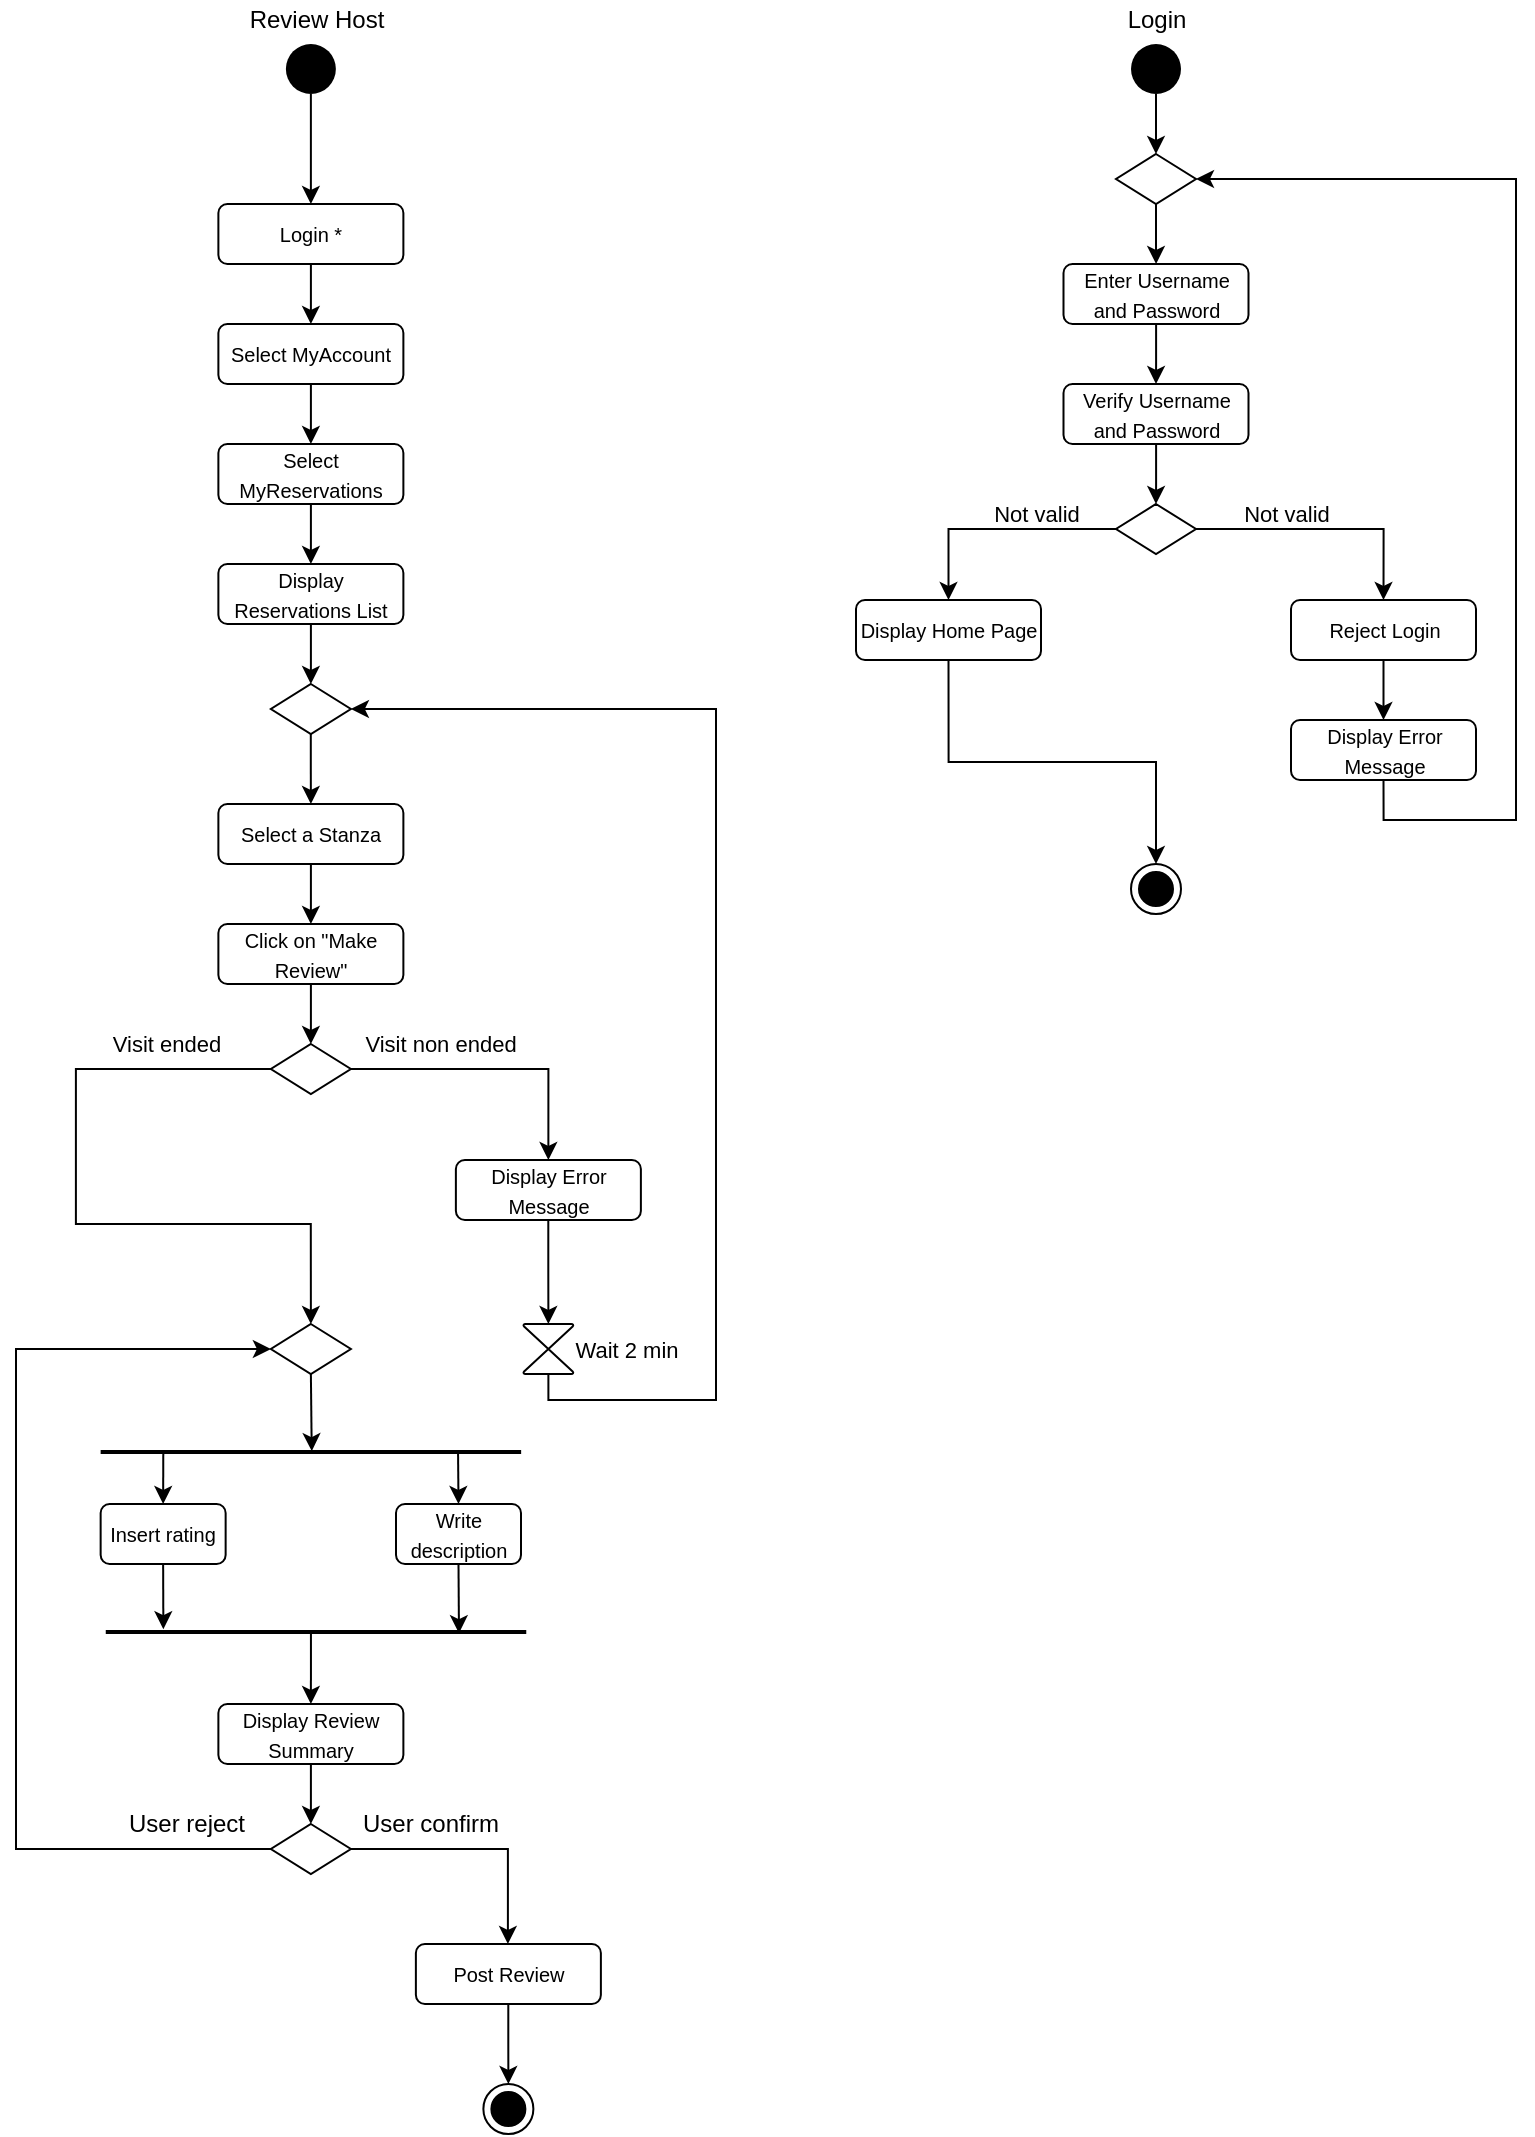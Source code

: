 <mxfile version="14.0.3" type="github">
  <diagram id="H5IA_fxO9X-dKAMKV9YF" name="Page-1">
    <mxGraphModel dx="1185" dy="635" grid="1" gridSize="10" guides="1" tooltips="1" connect="1" arrows="1" fold="1" page="1" pageScale="1" pageWidth="827" pageHeight="1169" math="0" shadow="0">
      <root>
        <mxCell id="0" />
        <mxCell id="1" parent="0" />
        <mxCell id="coR2YGzdEhiw7b8zGxlB-16" style="edgeStyle=orthogonalEdgeStyle;rounded=0;orthogonalLoop=1;jettySize=auto;html=1;entryX=0.5;entryY=0;entryDx=0;entryDy=0;" parent="1" source="coR2YGzdEhiw7b8zGxlB-1" target="coR2YGzdEhiw7b8zGxlB-6" edge="1">
          <mxGeometry relative="1" as="geometry" />
        </mxCell>
        <mxCell id="coR2YGzdEhiw7b8zGxlB-1" value="&lt;font style=&quot;font-size: 10px&quot;&gt;Login *&lt;/font&gt;" style="rounded=1;whiteSpace=wrap;html=1;strokeWidth=1;" parent="1" vertex="1">
          <mxGeometry x="151.19" y="142" width="92.5" height="30" as="geometry" />
        </mxCell>
        <mxCell id="coR2YGzdEhiw7b8zGxlB-15" style="edgeStyle=orthogonalEdgeStyle;rounded=0;orthogonalLoop=1;jettySize=auto;html=1;exitX=0.5;exitY=1;exitDx=0;exitDy=0;entryX=0.5;entryY=0;entryDx=0;entryDy=0;" parent="1" source="coR2YGzdEhiw7b8zGxlB-2" target="coR2YGzdEhiw7b8zGxlB-1" edge="1">
          <mxGeometry relative="1" as="geometry" />
        </mxCell>
        <mxCell id="coR2YGzdEhiw7b8zGxlB-2" value="" style="ellipse;fillColor=#000000;strokeColor=none;" parent="1" vertex="1">
          <mxGeometry x="184.94" y="62" width="25" height="25" as="geometry" />
        </mxCell>
        <mxCell id="coR2YGzdEhiw7b8zGxlB-3" value="" style="ellipse;html=1;shape=endState;fillColor=#000000;strokeColor=#000000;" parent="1" vertex="1">
          <mxGeometry x="283.69" y="1082" width="25" height="25" as="geometry" />
        </mxCell>
        <mxCell id="coR2YGzdEhiw7b8zGxlB-26" style="edgeStyle=orthogonalEdgeStyle;rounded=0;orthogonalLoop=1;jettySize=auto;html=1;entryX=0.5;entryY=0;entryDx=0;entryDy=0;entryPerimeter=0;" parent="1" source="coR2YGzdEhiw7b8zGxlB-5" target="coR2YGzdEhiw7b8zGxlB-25" edge="1">
          <mxGeometry relative="1" as="geometry" />
        </mxCell>
        <mxCell id="coR2YGzdEhiw7b8zGxlB-5" value="&lt;font style=&quot;font-size: 10px&quot;&gt;Display Reservations List&lt;/font&gt;" style="rounded=1;whiteSpace=wrap;html=1;strokeWidth=1;" parent="1" vertex="1">
          <mxGeometry x="151.19" y="322" width="92.5" height="30" as="geometry" />
        </mxCell>
        <mxCell id="coR2YGzdEhiw7b8zGxlB-17" style="edgeStyle=orthogonalEdgeStyle;rounded=0;orthogonalLoop=1;jettySize=auto;html=1;entryX=0.5;entryY=0;entryDx=0;entryDy=0;" parent="1" source="coR2YGzdEhiw7b8zGxlB-6" target="coR2YGzdEhiw7b8zGxlB-7" edge="1">
          <mxGeometry relative="1" as="geometry" />
        </mxCell>
        <mxCell id="coR2YGzdEhiw7b8zGxlB-6" value="&lt;span style=&quot;font-size: 10px&quot;&gt;Select MyAccount&lt;/span&gt;" style="rounded=1;whiteSpace=wrap;html=1;strokeWidth=1;" parent="1" vertex="1">
          <mxGeometry x="151.19" y="202" width="92.5" height="30" as="geometry" />
        </mxCell>
        <mxCell id="coR2YGzdEhiw7b8zGxlB-18" style="edgeStyle=orthogonalEdgeStyle;rounded=0;orthogonalLoop=1;jettySize=auto;html=1;entryX=0.5;entryY=0;entryDx=0;entryDy=0;" parent="1" source="coR2YGzdEhiw7b8zGxlB-7" target="coR2YGzdEhiw7b8zGxlB-5" edge="1">
          <mxGeometry relative="1" as="geometry" />
        </mxCell>
        <mxCell id="coR2YGzdEhiw7b8zGxlB-7" value="&lt;span style=&quot;font-size: 10px&quot;&gt;Select MyReservations&lt;/span&gt;" style="rounded=1;whiteSpace=wrap;html=1;strokeWidth=1;" parent="1" vertex="1">
          <mxGeometry x="151.19" y="262" width="92.5" height="30" as="geometry" />
        </mxCell>
        <mxCell id="coR2YGzdEhiw7b8zGxlB-20" style="edgeStyle=orthogonalEdgeStyle;rounded=0;orthogonalLoop=1;jettySize=auto;html=1;entryX=0.5;entryY=0;entryDx=0;entryDy=0;" parent="1" source="coR2YGzdEhiw7b8zGxlB-9" target="coR2YGzdEhiw7b8zGxlB-10" edge="1">
          <mxGeometry relative="1" as="geometry" />
        </mxCell>
        <mxCell id="coR2YGzdEhiw7b8zGxlB-9" value="&lt;span style=&quot;font-size: 10px&quot;&gt;Select a Stanza&lt;br&gt;&lt;/span&gt;" style="rounded=1;whiteSpace=wrap;html=1;strokeWidth=1;" parent="1" vertex="1">
          <mxGeometry x="151.19" y="442" width="92.5" height="30" as="geometry" />
        </mxCell>
        <mxCell id="coR2YGzdEhiw7b8zGxlB-21" style="edgeStyle=orthogonalEdgeStyle;rounded=0;orthogonalLoop=1;jettySize=auto;html=1;entryX=0.5;entryY=0;entryDx=0;entryDy=0;entryPerimeter=0;" parent="1" source="coR2YGzdEhiw7b8zGxlB-10" target="coR2YGzdEhiw7b8zGxlB-11" edge="1">
          <mxGeometry relative="1" as="geometry" />
        </mxCell>
        <mxCell id="coR2YGzdEhiw7b8zGxlB-10" value="&lt;span style=&quot;font-size: 10px&quot;&gt;Click on &quot;Make Review&quot;&lt;/span&gt;" style="rounded=1;whiteSpace=wrap;html=1;strokeWidth=1;" parent="1" vertex="1">
          <mxGeometry x="151.19" y="502" width="92.5" height="30" as="geometry" />
        </mxCell>
        <mxCell id="coR2YGzdEhiw7b8zGxlB-13" style="edgeStyle=orthogonalEdgeStyle;rounded=0;orthogonalLoop=1;jettySize=auto;html=1;exitX=0;exitY=0.5;exitDx=0;exitDy=0;exitPerimeter=0;entryX=0.5;entryY=0;entryDx=0;entryDy=0;entryPerimeter=0;" parent="1" source="coR2YGzdEhiw7b8zGxlB-11" target="coR2YGzdEhiw7b8zGxlB-56" edge="1">
          <mxGeometry relative="1" as="geometry">
            <mxPoint x="196.94" y="692" as="targetPoint" />
            <Array as="points">
              <mxPoint x="79.94" y="574" />
              <mxPoint x="79.94" y="652" />
              <mxPoint x="197.94" y="652" />
            </Array>
          </mxGeometry>
        </mxCell>
        <mxCell id="coR2YGzdEhiw7b8zGxlB-14" style="edgeStyle=orthogonalEdgeStyle;rounded=0;orthogonalLoop=1;jettySize=auto;html=1;exitX=1;exitY=0.5;exitDx=0;exitDy=0;exitPerimeter=0;entryX=0.5;entryY=0;entryDx=0;entryDy=0;" parent="1" source="coR2YGzdEhiw7b8zGxlB-11" target="coR2YGzdEhiw7b8zGxlB-24" edge="1">
          <mxGeometry relative="1" as="geometry">
            <mxPoint x="319.94" y="642" as="targetPoint" />
          </mxGeometry>
        </mxCell>
        <mxCell id="coR2YGzdEhiw7b8zGxlB-11" value="" style="strokeWidth=1;html=1;shape=mxgraph.flowchart.decision;whiteSpace=wrap;fillColor=#ffffff;" parent="1" vertex="1">
          <mxGeometry x="177.44" y="562" width="40" height="25" as="geometry" />
        </mxCell>
        <mxCell id="coR2YGzdEhiw7b8zGxlB-22" value="&lt;font style=&quot;font-size: 11px&quot;&gt;Visit non ended&lt;/font&gt;" style="text;html=1;align=center;verticalAlign=middle;resizable=0;points=[];autosize=1;" parent="1" vertex="1">
          <mxGeometry x="217.44" y="552" width="90" height="20" as="geometry" />
        </mxCell>
        <mxCell id="coR2YGzdEhiw7b8zGxlB-23" value="&lt;font style=&quot;font-size: 11px&quot;&gt;Visit ended&lt;/font&gt;" style="text;html=1;align=center;verticalAlign=middle;resizable=0;points=[];autosize=1;" parent="1" vertex="1">
          <mxGeometry x="89.94" y="552" width="70" height="20" as="geometry" />
        </mxCell>
        <mxCell id="coR2YGzdEhiw7b8zGxlB-28" style="edgeStyle=orthogonalEdgeStyle;rounded=0;orthogonalLoop=1;jettySize=auto;html=1;entryX=1;entryY=0.5;entryDx=0;entryDy=0;entryPerimeter=0;exitX=0.5;exitY=1;exitDx=0;exitDy=0;exitPerimeter=0;" parent="1" source="coR2YGzdEhiw7b8zGxlB-29" target="coR2YGzdEhiw7b8zGxlB-25" edge="1">
          <mxGeometry relative="1" as="geometry">
            <mxPoint x="389.94" y="382" as="targetPoint" />
            <mxPoint x="379.94" y="742" as="sourcePoint" />
            <Array as="points">
              <mxPoint x="316" y="740" />
              <mxPoint x="400" y="740" />
              <mxPoint x="400" y="395" />
            </Array>
          </mxGeometry>
        </mxCell>
        <mxCell id="coR2YGzdEhiw7b8zGxlB-30" style="edgeStyle=orthogonalEdgeStyle;rounded=0;orthogonalLoop=1;jettySize=auto;html=1;entryX=0.5;entryY=0;entryDx=0;entryDy=0;entryPerimeter=0;" parent="1" source="coR2YGzdEhiw7b8zGxlB-24" target="coR2YGzdEhiw7b8zGxlB-29" edge="1">
          <mxGeometry relative="1" as="geometry" />
        </mxCell>
        <mxCell id="coR2YGzdEhiw7b8zGxlB-24" value="&lt;span style=&quot;font-size: 10px&quot;&gt;Display Error Message&lt;/span&gt;" style="rounded=1;whiteSpace=wrap;html=1;strokeWidth=1;" parent="1" vertex="1">
          <mxGeometry x="269.94" y="620" width="92.5" height="30" as="geometry" />
        </mxCell>
        <mxCell id="coR2YGzdEhiw7b8zGxlB-27" style="edgeStyle=orthogonalEdgeStyle;rounded=0;orthogonalLoop=1;jettySize=auto;html=1;entryX=0.5;entryY=0;entryDx=0;entryDy=0;" parent="1" source="coR2YGzdEhiw7b8zGxlB-25" target="coR2YGzdEhiw7b8zGxlB-9" edge="1">
          <mxGeometry relative="1" as="geometry" />
        </mxCell>
        <mxCell id="coR2YGzdEhiw7b8zGxlB-25" value="" style="strokeWidth=1;html=1;shape=mxgraph.flowchart.decision;whiteSpace=wrap;fillColor=#ffffff;" parent="1" vertex="1">
          <mxGeometry x="177.44" y="382" width="40" height="25" as="geometry" />
        </mxCell>
        <mxCell id="coR2YGzdEhiw7b8zGxlB-29" value="" style="verticalLabelPosition=bottom;verticalAlign=top;html=1;shape=mxgraph.flowchart.collate;strokeWidth=1;fillColor=#ffffff;" parent="1" vertex="1">
          <mxGeometry x="303.69" y="702" width="25" height="25" as="geometry" />
        </mxCell>
        <mxCell id="coR2YGzdEhiw7b8zGxlB-31" value="&lt;font style=&quot;font-size: 11px&quot;&gt;Wait 2 min&lt;/font&gt;" style="text;html=1;align=center;verticalAlign=middle;resizable=0;points=[];autosize=1;" parent="1" vertex="1">
          <mxGeometry x="319.94" y="704.5" width="70" height="20" as="geometry" />
        </mxCell>
        <mxCell id="coR2YGzdEhiw7b8zGxlB-32" value="" style="line;strokeWidth=2;fillColor=none;align=left;verticalAlign=middle;spacingTop=-1;spacingLeft=3;spacingRight=3;rotatable=0;labelPosition=right;points=[];portConstraint=eastwest;" parent="1" vertex="1">
          <mxGeometry x="92.32" y="762" width="210.25" height="8" as="geometry" />
        </mxCell>
        <mxCell id="-LTYdJAcWJrK8zUrz1JS-1" style="edgeStyle=orthogonalEdgeStyle;rounded=0;orthogonalLoop=1;jettySize=auto;html=1;exitX=0.5;exitY=1;exitDx=0;exitDy=0;entryX=0.137;entryY=0.323;entryDx=0;entryDy=0;entryPerimeter=0;" parent="1" source="coR2YGzdEhiw7b8zGxlB-33" target="coR2YGzdEhiw7b8zGxlB-35" edge="1">
          <mxGeometry relative="1" as="geometry" />
        </mxCell>
        <mxCell id="coR2YGzdEhiw7b8zGxlB-33" value="&lt;span style=&quot;font-size: 10px&quot;&gt;Insert rating&lt;/span&gt;" style="rounded=1;whiteSpace=wrap;html=1;strokeWidth=1;" parent="1" vertex="1">
          <mxGeometry x="92.32" y="792" width="62.5" height="30" as="geometry" />
        </mxCell>
        <mxCell id="coR2YGzdEhiw7b8zGxlB-34" value="&lt;span style=&quot;font-size: 10px&quot;&gt;Write description&lt;/span&gt;" style="rounded=1;whiteSpace=wrap;html=1;strokeWidth=1;" parent="1" vertex="1">
          <mxGeometry x="240" y="792" width="62.5" height="30" as="geometry" />
        </mxCell>
        <mxCell id="coR2YGzdEhiw7b8zGxlB-35" value="" style="line;strokeWidth=2;fillColor=none;align=left;verticalAlign=middle;spacingTop=-1;spacingLeft=3;spacingRight=3;rotatable=0;labelPosition=right;points=[];portConstraint=eastwest;" parent="1" vertex="1">
          <mxGeometry x="94.88" y="852" width="210.25" height="8" as="geometry" />
        </mxCell>
        <mxCell id="coR2YGzdEhiw7b8zGxlB-41" value="" style="endArrow=classic;html=1;entryX=0.5;entryY=0;entryDx=0;entryDy=0;exitX=0.149;exitY=0.585;exitDx=0;exitDy=0;exitPerimeter=0;" parent="1" source="coR2YGzdEhiw7b8zGxlB-32" target="coR2YGzdEhiw7b8zGxlB-33" edge="1">
          <mxGeometry width="50" height="50" relative="1" as="geometry">
            <mxPoint x="124" y="770" as="sourcePoint" />
            <mxPoint x="201.19" y="714.5" as="targetPoint" />
          </mxGeometry>
        </mxCell>
        <mxCell id="coR2YGzdEhiw7b8zGxlB-42" value="" style="endArrow=classic;html=1;entryX=0.5;entryY=0;entryDx=0;entryDy=0;exitX=0.85;exitY=0.525;exitDx=0;exitDy=0;exitPerimeter=0;" parent="1" source="coR2YGzdEhiw7b8zGxlB-32" target="coR2YGzdEhiw7b8zGxlB-34" edge="1">
          <mxGeometry width="50" height="50" relative="1" as="geometry">
            <mxPoint x="270" y="780" as="sourcePoint" />
            <mxPoint x="244" y="792.0" as="targetPoint" />
          </mxGeometry>
        </mxCell>
        <mxCell id="coR2YGzdEhiw7b8zGxlB-43" value="" style="endArrow=classic;html=1;exitX=0.5;exitY=1;exitDx=0;exitDy=0;entryX=0.84;entryY=0.575;entryDx=0;entryDy=0;entryPerimeter=0;" parent="1" source="coR2YGzdEhiw7b8zGxlB-34" target="coR2YGzdEhiw7b8zGxlB-35" edge="1">
          <mxGeometry width="50" height="50" relative="1" as="geometry">
            <mxPoint x="243.687" y="821.998" as="sourcePoint" />
            <mxPoint x="244.0" y="847.47" as="targetPoint" />
          </mxGeometry>
        </mxCell>
        <mxCell id="coR2YGzdEhiw7b8zGxlB-45" value="" style="endArrow=classic;html=1;entryX=0.5;entryY=0;entryDx=0;entryDy=0;exitX=0.488;exitY=0.585;exitDx=0;exitDy=0;exitPerimeter=0;" parent="1" source="coR2YGzdEhiw7b8zGxlB-35" target="coR2YGzdEhiw7b8zGxlB-48" edge="1">
          <mxGeometry width="50" height="50" relative="1" as="geometry">
            <mxPoint x="197" y="860" as="sourcePoint" />
            <mxPoint x="197.94" y="882" as="targetPoint" />
          </mxGeometry>
        </mxCell>
        <mxCell id="coR2YGzdEhiw7b8zGxlB-50" style="edgeStyle=orthogonalEdgeStyle;rounded=0;orthogonalLoop=1;jettySize=auto;html=1;entryX=0.5;entryY=0;entryDx=0;entryDy=0;entryPerimeter=0;" parent="1" source="coR2YGzdEhiw7b8zGxlB-48" target="coR2YGzdEhiw7b8zGxlB-49" edge="1">
          <mxGeometry relative="1" as="geometry" />
        </mxCell>
        <mxCell id="coR2YGzdEhiw7b8zGxlB-48" value="&lt;span style=&quot;font-size: 10px&quot;&gt;Display Review Summary&lt;/span&gt;" style="rounded=1;whiteSpace=wrap;html=1;strokeWidth=1;" parent="1" vertex="1">
          <mxGeometry x="151.19" y="892" width="92.5" height="30" as="geometry" />
        </mxCell>
        <mxCell id="coR2YGzdEhiw7b8zGxlB-51" style="edgeStyle=orthogonalEdgeStyle;rounded=0;orthogonalLoop=1;jettySize=auto;html=1;exitX=1;exitY=0.5;exitDx=0;exitDy=0;exitPerimeter=0;entryX=0.5;entryY=0;entryDx=0;entryDy=0;" parent="1" source="coR2YGzdEhiw7b8zGxlB-49" target="coR2YGzdEhiw7b8zGxlB-54" edge="1">
          <mxGeometry relative="1" as="geometry">
            <mxPoint x="299.94" y="1002" as="targetPoint" />
            <Array as="points">
              <mxPoint x="295.94" y="965" />
              <mxPoint x="295.94" y="1012" />
            </Array>
          </mxGeometry>
        </mxCell>
        <mxCell id="coR2YGzdEhiw7b8zGxlB-58" style="edgeStyle=orthogonalEdgeStyle;rounded=0;orthogonalLoop=1;jettySize=auto;html=1;exitX=0;exitY=0.5;exitDx=0;exitDy=0;exitPerimeter=0;entryX=0;entryY=0.5;entryDx=0;entryDy=0;entryPerimeter=0;" parent="1" source="coR2YGzdEhiw7b8zGxlB-49" target="coR2YGzdEhiw7b8zGxlB-56" edge="1">
          <mxGeometry relative="1" as="geometry">
            <Array as="points">
              <mxPoint x="50" y="965" />
              <mxPoint x="50" y="715" />
            </Array>
          </mxGeometry>
        </mxCell>
        <mxCell id="coR2YGzdEhiw7b8zGxlB-49" value="" style="strokeWidth=1;html=1;shape=mxgraph.flowchart.decision;whiteSpace=wrap;fillColor=#ffffff;" parent="1" vertex="1">
          <mxGeometry x="177.44" y="952" width="40" height="25" as="geometry" />
        </mxCell>
        <mxCell id="coR2YGzdEhiw7b8zGxlB-52" value="User confirm" style="text;html=1;align=center;verticalAlign=middle;resizable=0;points=[];autosize=1;" parent="1" vertex="1">
          <mxGeometry x="217.44" y="942" width="80" height="20" as="geometry" />
        </mxCell>
        <mxCell id="coR2YGzdEhiw7b8zGxlB-55" style="edgeStyle=orthogonalEdgeStyle;rounded=0;orthogonalLoop=1;jettySize=auto;html=1;entryX=0.5;entryY=0;entryDx=0;entryDy=0;" parent="1" source="coR2YGzdEhiw7b8zGxlB-54" target="coR2YGzdEhiw7b8zGxlB-3" edge="1">
          <mxGeometry relative="1" as="geometry">
            <mxPoint x="296.19" y="1072" as="targetPoint" />
          </mxGeometry>
        </mxCell>
        <mxCell id="coR2YGzdEhiw7b8zGxlB-54" value="&lt;span style=&quot;font-size: 10px&quot;&gt;Post Review&lt;/span&gt;" style="rounded=1;whiteSpace=wrap;html=1;strokeWidth=1;" parent="1" vertex="1">
          <mxGeometry x="249.94" y="1012" width="92.5" height="30" as="geometry" />
        </mxCell>
        <mxCell id="coR2YGzdEhiw7b8zGxlB-57" style="edgeStyle=orthogonalEdgeStyle;rounded=0;orthogonalLoop=1;jettySize=auto;html=1;exitX=0.5;exitY=1;exitDx=0;exitDy=0;exitPerimeter=0;entryX=0.502;entryY=0.446;entryDx=0;entryDy=0;entryPerimeter=0;" parent="1" source="coR2YGzdEhiw7b8zGxlB-56" target="coR2YGzdEhiw7b8zGxlB-32" edge="1">
          <mxGeometry relative="1" as="geometry" />
        </mxCell>
        <mxCell id="coR2YGzdEhiw7b8zGxlB-56" value="" style="strokeWidth=1;html=1;shape=mxgraph.flowchart.decision;whiteSpace=wrap;fillColor=#ffffff;" parent="1" vertex="1">
          <mxGeometry x="177.44" y="702" width="40" height="25" as="geometry" />
        </mxCell>
        <mxCell id="coR2YGzdEhiw7b8zGxlB-59" value="User reject" style="text;html=1;align=center;verticalAlign=middle;resizable=0;points=[];autosize=1;" parent="1" vertex="1">
          <mxGeometry x="99.94" y="942" width="70" height="20" as="geometry" />
        </mxCell>
        <mxCell id="coR2YGzdEhiw7b8zGxlB-73" style="edgeStyle=orthogonalEdgeStyle;rounded=0;orthogonalLoop=1;jettySize=auto;html=1;entryX=0.5;entryY=0;entryDx=0;entryDy=0;entryPerimeter=0;" parent="1" source="coR2YGzdEhiw7b8zGxlB-61" target="coR2YGzdEhiw7b8zGxlB-63" edge="1">
          <mxGeometry relative="1" as="geometry" />
        </mxCell>
        <mxCell id="coR2YGzdEhiw7b8zGxlB-61" value="" style="ellipse;fillColor=#000000;strokeColor=none;" parent="1" vertex="1">
          <mxGeometry x="607.5" y="62" width="25" height="25" as="geometry" />
        </mxCell>
        <mxCell id="coR2YGzdEhiw7b8zGxlB-74" style="edgeStyle=orthogonalEdgeStyle;rounded=0;orthogonalLoop=1;jettySize=auto;html=1;" parent="1" source="coR2YGzdEhiw7b8zGxlB-63" target="coR2YGzdEhiw7b8zGxlB-64" edge="1">
          <mxGeometry relative="1" as="geometry" />
        </mxCell>
        <mxCell id="coR2YGzdEhiw7b8zGxlB-63" value="" style="strokeWidth=1;html=1;shape=mxgraph.flowchart.decision;whiteSpace=wrap;fillColor=#ffffff;" parent="1" vertex="1">
          <mxGeometry x="600" y="117" width="40" height="25" as="geometry" />
        </mxCell>
        <mxCell id="coR2YGzdEhiw7b8zGxlB-75" style="edgeStyle=orthogonalEdgeStyle;rounded=0;orthogonalLoop=1;jettySize=auto;html=1;entryX=0.5;entryY=0;entryDx=0;entryDy=0;" parent="1" source="coR2YGzdEhiw7b8zGxlB-64" target="coR2YGzdEhiw7b8zGxlB-67" edge="1">
          <mxGeometry relative="1" as="geometry" />
        </mxCell>
        <mxCell id="coR2YGzdEhiw7b8zGxlB-64" value="&lt;span style=&quot;font-size: 10px&quot;&gt;Enter Username and Password&lt;/span&gt;" style="rounded=1;whiteSpace=wrap;html=1;strokeWidth=1;" parent="1" vertex="1">
          <mxGeometry x="573.75" y="172" width="92.5" height="30" as="geometry" />
        </mxCell>
        <mxCell id="coR2YGzdEhiw7b8zGxlB-65" value="Review Host" style="text;html=1;align=center;verticalAlign=middle;resizable=0;points=[];autosize=1;" parent="1" vertex="1">
          <mxGeometry x="160" y="40" width="80" height="20" as="geometry" />
        </mxCell>
        <mxCell id="coR2YGzdEhiw7b8zGxlB-66" value="Login" style="text;html=1;align=center;verticalAlign=middle;resizable=0;points=[];autosize=1;" parent="1" vertex="1">
          <mxGeometry x="600" y="40" width="40" height="20" as="geometry" />
        </mxCell>
        <mxCell id="coR2YGzdEhiw7b8zGxlB-76" style="edgeStyle=orthogonalEdgeStyle;rounded=0;orthogonalLoop=1;jettySize=auto;html=1;entryX=0.5;entryY=0;entryDx=0;entryDy=0;entryPerimeter=0;" parent="1" source="coR2YGzdEhiw7b8zGxlB-67" target="coR2YGzdEhiw7b8zGxlB-68" edge="1">
          <mxGeometry relative="1" as="geometry" />
        </mxCell>
        <mxCell id="coR2YGzdEhiw7b8zGxlB-67" value="&lt;span style=&quot;font-size: 10px&quot;&gt;Verify Username and Password&lt;/span&gt;" style="rounded=1;whiteSpace=wrap;html=1;strokeWidth=1;" parent="1" vertex="1">
          <mxGeometry x="573.75" y="232" width="92.5" height="30" as="geometry" />
        </mxCell>
        <mxCell id="coR2YGzdEhiw7b8zGxlB-77" style="edgeStyle=orthogonalEdgeStyle;rounded=0;orthogonalLoop=1;jettySize=auto;html=1;entryX=0.5;entryY=0;entryDx=0;entryDy=0;" parent="1" source="coR2YGzdEhiw7b8zGxlB-68" target="coR2YGzdEhiw7b8zGxlB-69" edge="1">
          <mxGeometry relative="1" as="geometry" />
        </mxCell>
        <mxCell id="coR2YGzdEhiw7b8zGxlB-78" style="edgeStyle=orthogonalEdgeStyle;rounded=0;orthogonalLoop=1;jettySize=auto;html=1;" parent="1" source="coR2YGzdEhiw7b8zGxlB-68" target="coR2YGzdEhiw7b8zGxlB-70" edge="1">
          <mxGeometry relative="1" as="geometry" />
        </mxCell>
        <mxCell id="coR2YGzdEhiw7b8zGxlB-68" value="" style="strokeWidth=1;html=1;shape=mxgraph.flowchart.decision;whiteSpace=wrap;fillColor=#ffffff;" parent="1" vertex="1">
          <mxGeometry x="600" y="292" width="40" height="25" as="geometry" />
        </mxCell>
        <mxCell id="coR2YGzdEhiw7b8zGxlB-79" style="edgeStyle=orthogonalEdgeStyle;rounded=0;orthogonalLoop=1;jettySize=auto;html=1;entryX=0.5;entryY=0;entryDx=0;entryDy=0;" parent="1" source="coR2YGzdEhiw7b8zGxlB-69" target="coR2YGzdEhiw7b8zGxlB-71" edge="1">
          <mxGeometry relative="1" as="geometry" />
        </mxCell>
        <mxCell id="coR2YGzdEhiw7b8zGxlB-69" value="&lt;span style=&quot;font-size: 10px&quot;&gt;Reject Login&lt;/span&gt;" style="rounded=1;whiteSpace=wrap;html=1;strokeWidth=1;" parent="1" vertex="1">
          <mxGeometry x="687.5" y="340" width="92.5" height="30" as="geometry" />
        </mxCell>
        <mxCell id="coR2YGzdEhiw7b8zGxlB-80" style="edgeStyle=orthogonalEdgeStyle;rounded=0;orthogonalLoop=1;jettySize=auto;html=1;entryX=0.5;entryY=0;entryDx=0;entryDy=0;exitX=0.5;exitY=1;exitDx=0;exitDy=0;" parent="1" source="coR2YGzdEhiw7b8zGxlB-70" target="coR2YGzdEhiw7b8zGxlB-72" edge="1">
          <mxGeometry relative="1" as="geometry" />
        </mxCell>
        <mxCell id="coR2YGzdEhiw7b8zGxlB-70" value="&lt;span style=&quot;font-size: 10px&quot;&gt;Display Home Page&lt;/span&gt;" style="rounded=1;whiteSpace=wrap;html=1;strokeWidth=1;" parent="1" vertex="1">
          <mxGeometry x="470" y="340" width="92.5" height="30" as="geometry" />
        </mxCell>
        <mxCell id="coR2YGzdEhiw7b8zGxlB-81" style="edgeStyle=orthogonalEdgeStyle;rounded=0;orthogonalLoop=1;jettySize=auto;html=1;exitX=0.5;exitY=1;exitDx=0;exitDy=0;entryX=1;entryY=0.5;entryDx=0;entryDy=0;entryPerimeter=0;" parent="1" source="coR2YGzdEhiw7b8zGxlB-71" target="coR2YGzdEhiw7b8zGxlB-63" edge="1">
          <mxGeometry relative="1" as="geometry">
            <Array as="points">
              <mxPoint x="734" y="450" />
              <mxPoint x="800" y="450" />
              <mxPoint x="800" y="130" />
            </Array>
          </mxGeometry>
        </mxCell>
        <mxCell id="coR2YGzdEhiw7b8zGxlB-71" value="&lt;span style=&quot;font-size: 10px&quot;&gt;Display Error Message&lt;/span&gt;" style="rounded=1;whiteSpace=wrap;html=1;strokeWidth=1;" parent="1" vertex="1">
          <mxGeometry x="687.5" y="400" width="92.5" height="30" as="geometry" />
        </mxCell>
        <mxCell id="coR2YGzdEhiw7b8zGxlB-72" value="" style="ellipse;html=1;shape=endState;fillColor=#000000;strokeColor=#000000;" parent="1" vertex="1">
          <mxGeometry x="607.5" y="472" width="25" height="25" as="geometry" />
        </mxCell>
        <mxCell id="78tx78qT8j8PEvZIkw83-1" value="&lt;font style=&quot;font-size: 11px&quot;&gt;Not valid&lt;/font&gt;" style="text;html=1;align=center;verticalAlign=middle;resizable=0;points=[];autosize=1;" vertex="1" parent="1">
          <mxGeometry x="655" y="287" width="60" height="20" as="geometry" />
        </mxCell>
        <mxCell id="78tx78qT8j8PEvZIkw83-2" value="&lt;font style=&quot;font-size: 11px&quot;&gt;Not valid&lt;/font&gt;" style="text;html=1;align=center;verticalAlign=middle;resizable=0;points=[];autosize=1;" vertex="1" parent="1">
          <mxGeometry x="530" y="287" width="60" height="20" as="geometry" />
        </mxCell>
      </root>
    </mxGraphModel>
  </diagram>
</mxfile>
